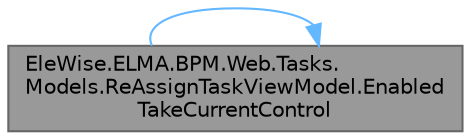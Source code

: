 digraph "EleWise.ELMA.BPM.Web.Tasks.Models.ReAssignTaskViewModel.EnabledTakeCurrentControl"
{
 // LATEX_PDF_SIZE
  bgcolor="transparent";
  edge [fontname=Helvetica,fontsize=10,labelfontname=Helvetica,labelfontsize=10];
  node [fontname=Helvetica,fontsize=10,shape=box,height=0.2,width=0.4];
  rankdir="LR";
  Node1 [id="Node000001",label="EleWise.ELMA.BPM.Web.Tasks.\lModels.ReAssignTaskViewModel.Enabled\lTakeCurrentControl",height=0.2,width=0.4,color="gray40", fillcolor="grey60", style="filled", fontcolor="black",tooltip="Разрешить взятие текущего контроля."];
  Node1 -> Node1 [id="edge1_Node000001_Node000001",color="steelblue1",style="solid",tooltip=" "];
}
